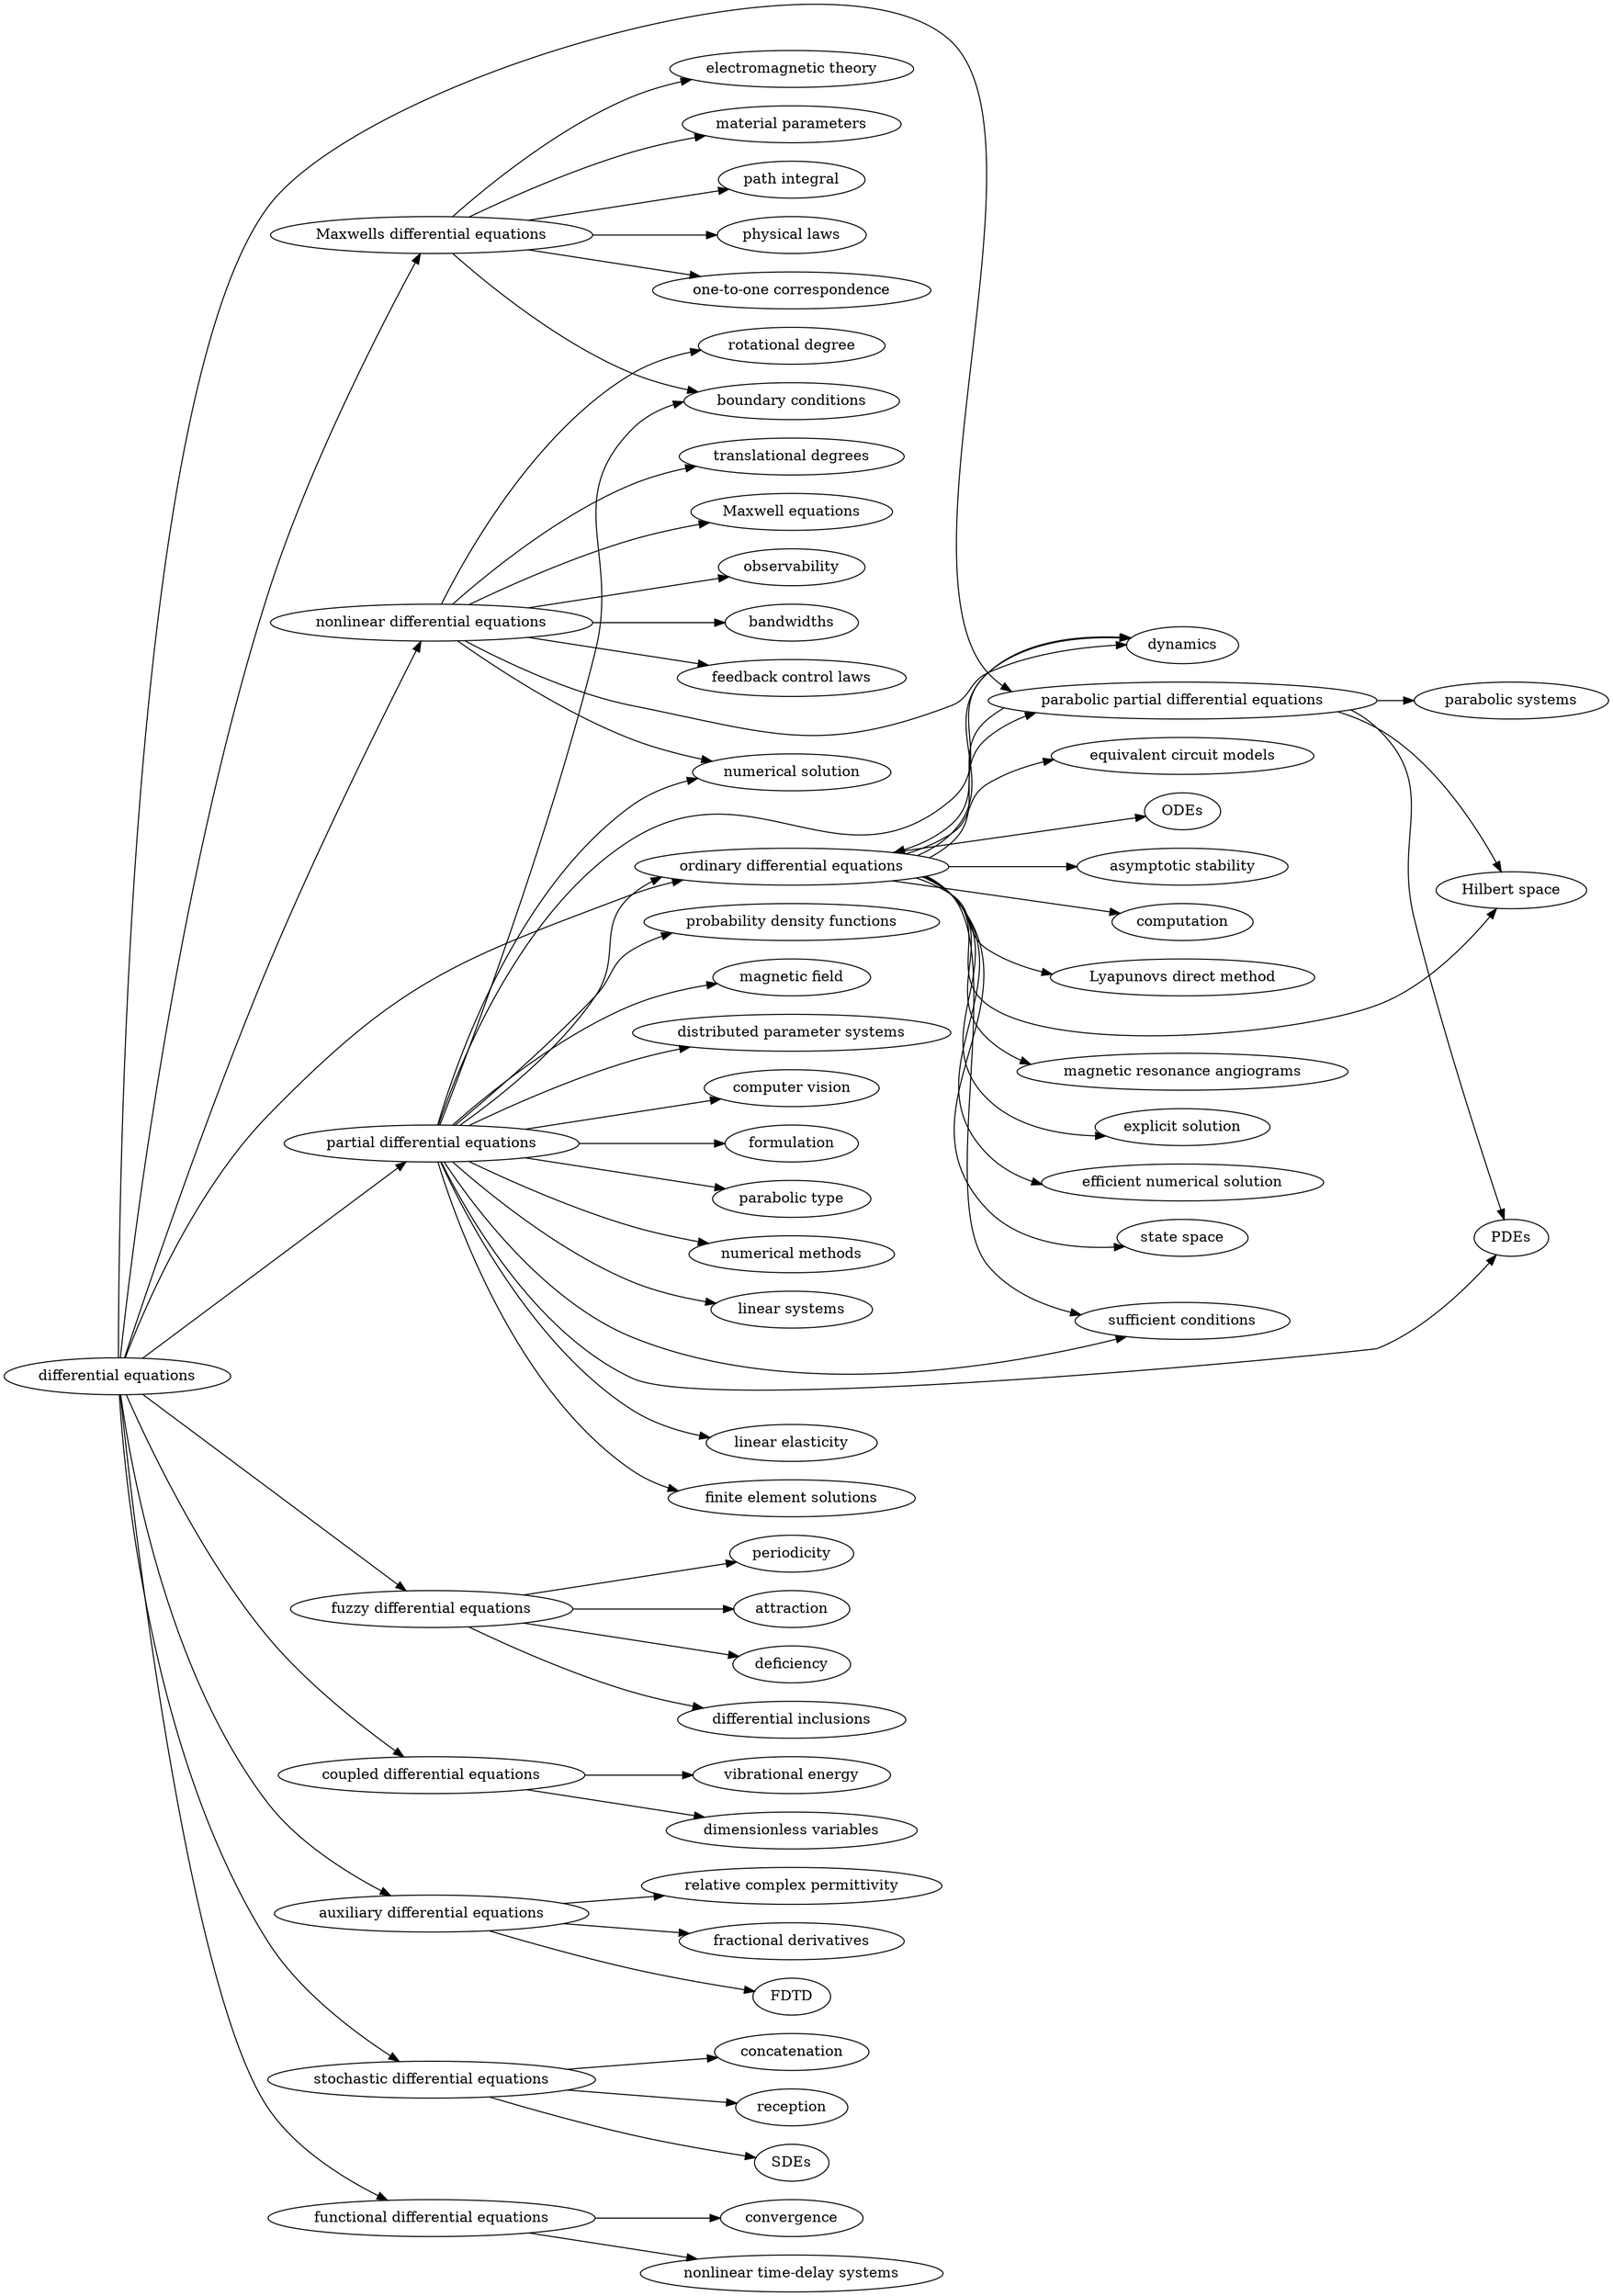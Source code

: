 digraph semnet {
rankdir = LR;
"differential equations" -> {"ordinary differential equations"; "nonlinear differential equations"; "fuzzy differential equations"; "parabolic partial differential equations"; "partial differential equations"; "coupled differential equations"; "auxiliary differential equations"; "stochastic differential equations"; "functional differential equations"; "Maxwells differential equations"}
"Maxwells differential equations" -> {"material parameters"; "path integral"; "physical laws"; "one-to-one correspondence"; "electromagnetic theory"; "boundary conditions"}
"auxiliary differential equations" -> {"FDTD"; "relative complex permittivity"; "fractional derivatives"}
"fuzzy differential equations" -> {"deficiency"; "differential inclusions"; "periodicity"; "attraction"}
"nonlinear differential equations" -> {"numerical solution"; "bandwidths"; "feedback control laws"; "rotational degree"; "translational degrees"; "Maxwell equations"; "observability"; "dynamics"}
"stochastic differential equations" -> {"SDEs"; "concatenation"; "reception"}
"ordinary differential equations" -> {"explicit solution"; "efficient numerical solution"; "state space"; "sufficient conditions"; "equivalent circuit models"; "parabolic partial differential equations"; "ODEs"; "asymptotic stability"; "Hilbert space"; "computation"; "dynamics"; "Lyapunovs direct method"; "magnetic resonance angiograms"}
"parabolic partial differential equations" -> {"Hilbert space"; "parabolic systems"; "PDEs"; "ordinary differential equations"}
"functional differential equations" -> {"convergence"; "nonlinear time-delay systems"}
"coupled differential equations" -> {"vibrational energy"; "dimensionless variables"}
"partial differential equations" -> {"numerical solution"; "sufficient conditions"; "linear elasticity"; "finite element solutions"; "ordinary differential equations"; "probability density functions"; "magnetic field"; "distributed parameter systems"; "computer vision"; "formulation"; "parabolic type"; "boundary conditions"; "dynamics"; "PDEs"; "numerical methods"; "linear systems"}
}

